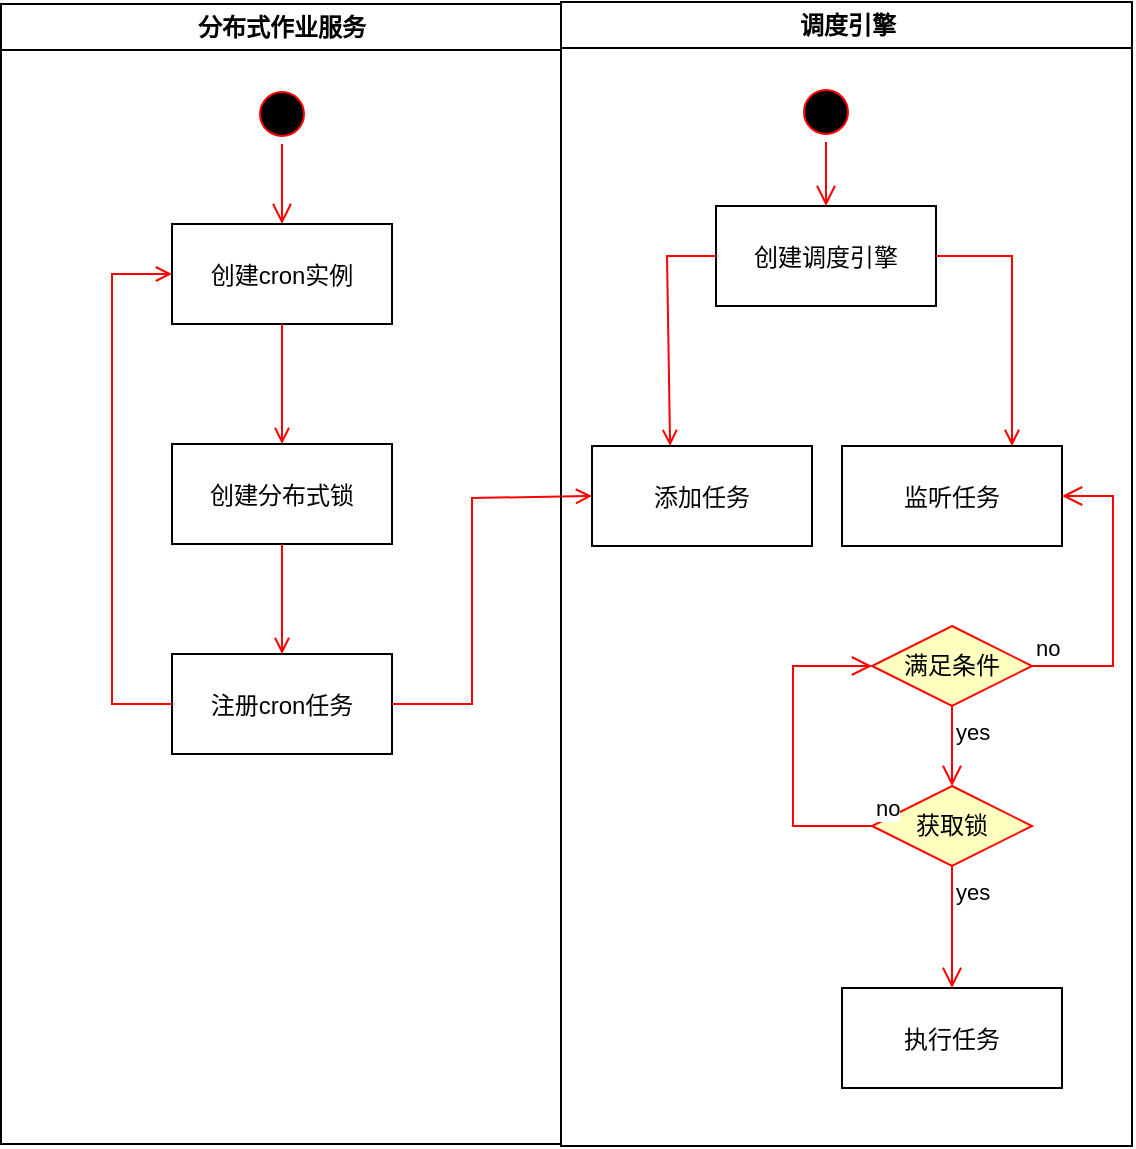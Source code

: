 <mxfile version="21.6.9" type="github">
  <diagram name="Page-1" id="e7e014a7-5840-1c2e-5031-d8a46d1fe8dd">
    <mxGraphModel dx="1546" dy="830" grid="1" gridSize="10" guides="1" tooltips="1" connect="1" arrows="1" fold="1" page="1" pageScale="1" pageWidth="1169" pageHeight="826" background="none" math="0" shadow="0">
      <root>
        <mxCell id="0" />
        <mxCell id="1" parent="0" />
        <mxCell id="2" value="分布式作业服务" style="swimlane;whiteSpace=wrap" parent="1" vertex="1">
          <mxGeometry x="164.5" y="128" width="280" height="570" as="geometry" />
        </mxCell>
        <mxCell id="5" value="" style="ellipse;shape=startState;fillColor=#000000;strokeColor=#ff0000;" parent="2" vertex="1">
          <mxGeometry x="125.5" y="40" width="30" height="30" as="geometry" />
        </mxCell>
        <mxCell id="6" value="" style="edgeStyle=elbowEdgeStyle;elbow=horizontal;verticalAlign=bottom;endArrow=open;endSize=8;strokeColor=#FF0000;endFill=1;rounded=0" parent="2" source="5" target="7" edge="1">
          <mxGeometry x="100" y="40" as="geometry">
            <mxPoint x="140.5" y="110" as="targetPoint" />
          </mxGeometry>
        </mxCell>
        <mxCell id="7" value="创建cron实例" style="" parent="2" vertex="1">
          <mxGeometry x="85.5" y="110" width="110" height="50" as="geometry" />
        </mxCell>
        <mxCell id="8" value="创建分布式锁" style="" parent="2" vertex="1">
          <mxGeometry x="85.5" y="220" width="110" height="50" as="geometry" />
        </mxCell>
        <mxCell id="9" value="" style="endArrow=open;strokeColor=#FF0000;endFill=1;rounded=0" parent="2" source="7" target="8" edge="1">
          <mxGeometry relative="1" as="geometry" />
        </mxCell>
        <mxCell id="10" value="注册cron任务" style="" parent="2" vertex="1">
          <mxGeometry x="85.5" y="325" width="110" height="50" as="geometry" />
        </mxCell>
        <mxCell id="11" value="" style="endArrow=open;strokeColor=#FF0000;endFill=1;rounded=0" parent="2" source="8" target="10" edge="1">
          <mxGeometry relative="1" as="geometry" />
        </mxCell>
        <mxCell id="12" value="" style="edgeStyle=elbowEdgeStyle;elbow=horizontal;strokeColor=#FF0000;endArrow=open;endFill=1;rounded=0" parent="2" source="10" target="7" edge="1">
          <mxGeometry width="100" height="100" relative="1" as="geometry">
            <mxPoint x="185.5" y="290" as="sourcePoint" />
            <mxPoint x="285.5" y="190" as="targetPoint" />
            <Array as="points">
              <mxPoint x="55.5" y="250" />
            </Array>
          </mxGeometry>
        </mxCell>
        <mxCell id="20" value="" style="endArrow=open;strokeColor=#FF0000;endFill=1;rounded=0;entryX=0;entryY=0.5;entryDx=0;entryDy=0;" parent="1" source="10" target="o_Lg_6wjI6wOjPeVNq3g-51" edge="1">
          <mxGeometry relative="1" as="geometry">
            <mxPoint x="470" y="365" as="targetPoint" />
            <Array as="points">
              <mxPoint x="400" y="478" />
              <mxPoint x="400" y="375" />
            </Array>
          </mxGeometry>
        </mxCell>
        <mxCell id="o_Lg_6wjI6wOjPeVNq3g-44" value="调度引擎" style="swimlane;whiteSpace=wrap" vertex="1" parent="1">
          <mxGeometry x="444.5" y="127" width="285.5" height="572" as="geometry" />
        </mxCell>
        <mxCell id="o_Lg_6wjI6wOjPeVNq3g-45" value="" style="ellipse;shape=startState;fillColor=#000000;strokeColor=#ff0000;" vertex="1" parent="o_Lg_6wjI6wOjPeVNq3g-44">
          <mxGeometry x="117.5" y="40" width="30" height="30" as="geometry" />
        </mxCell>
        <mxCell id="o_Lg_6wjI6wOjPeVNq3g-46" value="" style="edgeStyle=elbowEdgeStyle;elbow=horizontal;verticalAlign=bottom;endArrow=open;endSize=8;strokeColor=#FF0000;endFill=1;rounded=0" edge="1" parent="o_Lg_6wjI6wOjPeVNq3g-44" source="o_Lg_6wjI6wOjPeVNq3g-45" target="o_Lg_6wjI6wOjPeVNq3g-47">
          <mxGeometry x="40" y="20" as="geometry">
            <mxPoint x="5" y="90" as="targetPoint" />
          </mxGeometry>
        </mxCell>
        <mxCell id="o_Lg_6wjI6wOjPeVNq3g-47" value="创建调度引擎" style="" vertex="1" parent="o_Lg_6wjI6wOjPeVNq3g-44">
          <mxGeometry x="77.5" y="102" width="110" height="50" as="geometry" />
        </mxCell>
        <mxCell id="o_Lg_6wjI6wOjPeVNq3g-48" value="监听任务" style="" vertex="1" parent="o_Lg_6wjI6wOjPeVNq3g-44">
          <mxGeometry x="140.5" y="222" width="110" height="50" as="geometry" />
        </mxCell>
        <mxCell id="o_Lg_6wjI6wOjPeVNq3g-49" value="" style="endArrow=open;strokeColor=#FF0000;endFill=1;rounded=0;entryX=0.355;entryY=0;entryDx=0;entryDy=0;entryPerimeter=0;" edge="1" parent="o_Lg_6wjI6wOjPeVNq3g-44" source="o_Lg_6wjI6wOjPeVNq3g-47" target="o_Lg_6wjI6wOjPeVNq3g-51">
          <mxGeometry relative="1" as="geometry">
            <Array as="points">
              <mxPoint x="53" y="127" />
            </Array>
          </mxGeometry>
        </mxCell>
        <mxCell id="o_Lg_6wjI6wOjPeVNq3g-50" value="" style="endArrow=open;strokeColor=#FF0000;endFill=1;rounded=0;exitX=1;exitY=0.5;exitDx=0;exitDy=0;" edge="1" parent="o_Lg_6wjI6wOjPeVNq3g-44" source="o_Lg_6wjI6wOjPeVNq3g-47">
          <mxGeometry relative="1" as="geometry">
            <mxPoint x="165" y="152" as="sourcePoint" />
            <mxPoint x="225.5" y="222" as="targetPoint" />
            <Array as="points">
              <mxPoint x="225.5" y="127" />
            </Array>
          </mxGeometry>
        </mxCell>
        <mxCell id="o_Lg_6wjI6wOjPeVNq3g-51" value="添加任务" style="" vertex="1" parent="o_Lg_6wjI6wOjPeVNq3g-44">
          <mxGeometry x="15.5" y="222" width="110" height="50" as="geometry" />
        </mxCell>
        <mxCell id="o_Lg_6wjI6wOjPeVNq3g-55" value="满足条件" style="rhombus;whiteSpace=wrap;html=1;fontColor=#000000;fillColor=#ffffc0;strokeColor=#ff0000;" vertex="1" parent="o_Lg_6wjI6wOjPeVNq3g-44">
          <mxGeometry x="155.5" y="312" width="80" height="40" as="geometry" />
        </mxCell>
        <mxCell id="o_Lg_6wjI6wOjPeVNq3g-52" value="获取锁" style="rhombus;whiteSpace=wrap;html=1;fontColor=#000000;fillColor=#ffffc0;strokeColor=#ff0000;" vertex="1" parent="o_Lg_6wjI6wOjPeVNq3g-44">
          <mxGeometry x="155.5" y="392" width="80" height="40" as="geometry" />
        </mxCell>
        <mxCell id="o_Lg_6wjI6wOjPeVNq3g-59" value="执行任务" style="" vertex="1" parent="o_Lg_6wjI6wOjPeVNq3g-44">
          <mxGeometry x="140.5" y="493" width="110" height="50" as="geometry" />
        </mxCell>
        <mxCell id="o_Lg_6wjI6wOjPeVNq3g-56" value="no" style="edgeStyle=orthogonalEdgeStyle;html=1;align=left;verticalAlign=bottom;endArrow=open;endSize=8;strokeColor=#ff0000;rounded=0;entryX=1;entryY=0.5;entryDx=0;entryDy=0;exitX=1;exitY=0.5;exitDx=0;exitDy=0;" edge="1" source="o_Lg_6wjI6wOjPeVNq3g-55" parent="o_Lg_6wjI6wOjPeVNq3g-44" target="o_Lg_6wjI6wOjPeVNq3g-48">
          <mxGeometry x="-1" relative="1" as="geometry">
            <mxPoint x="225.5" y="272" as="targetPoint" />
            <Array as="points">
              <mxPoint x="276" y="332" />
              <mxPoint x="276" y="247" />
            </Array>
          </mxGeometry>
        </mxCell>
        <mxCell id="o_Lg_6wjI6wOjPeVNq3g-57" value="yes" style="edgeStyle=orthogonalEdgeStyle;html=1;align=left;verticalAlign=top;endArrow=open;endSize=8;strokeColor=#ff0000;rounded=0;entryX=0.5;entryY=0;entryDx=0;entryDy=0;" edge="1" source="o_Lg_6wjI6wOjPeVNq3g-55" parent="o_Lg_6wjI6wOjPeVNq3g-44" target="o_Lg_6wjI6wOjPeVNq3g-52">
          <mxGeometry x="-1" relative="1" as="geometry">
            <mxPoint x="85.5" y="352" as="targetPoint" />
          </mxGeometry>
        </mxCell>
        <mxCell id="o_Lg_6wjI6wOjPeVNq3g-54" value="yes" style="edgeStyle=orthogonalEdgeStyle;html=1;align=left;verticalAlign=top;endArrow=open;endSize=8;strokeColor=#ff0000;rounded=0;entryX=0.5;entryY=0;entryDx=0;entryDy=0;" edge="1" source="o_Lg_6wjI6wOjPeVNq3g-52" parent="o_Lg_6wjI6wOjPeVNq3g-44" target="o_Lg_6wjI6wOjPeVNq3g-59">
          <mxGeometry x="-1" relative="1" as="geometry">
            <mxPoint x="85.5" y="352" as="targetPoint" />
          </mxGeometry>
        </mxCell>
        <mxCell id="o_Lg_6wjI6wOjPeVNq3g-61" value="no" style="edgeStyle=orthogonalEdgeStyle;html=1;align=left;verticalAlign=bottom;endArrow=open;endSize=8;strokeColor=#ff0000;rounded=0;entryX=0;entryY=0.5;entryDx=0;entryDy=0;exitX=0;exitY=0.5;exitDx=0;exitDy=0;" edge="1" parent="o_Lg_6wjI6wOjPeVNq3g-44" source="o_Lg_6wjI6wOjPeVNq3g-52" target="o_Lg_6wjI6wOjPeVNq3g-55">
          <mxGeometry x="-1" relative="1" as="geometry">
            <mxPoint x="261" y="257" as="targetPoint" />
            <mxPoint x="246" y="342" as="sourcePoint" />
            <Array as="points">
              <mxPoint x="116" y="412" />
              <mxPoint x="116" y="332" />
            </Array>
          </mxGeometry>
        </mxCell>
      </root>
    </mxGraphModel>
  </diagram>
</mxfile>
